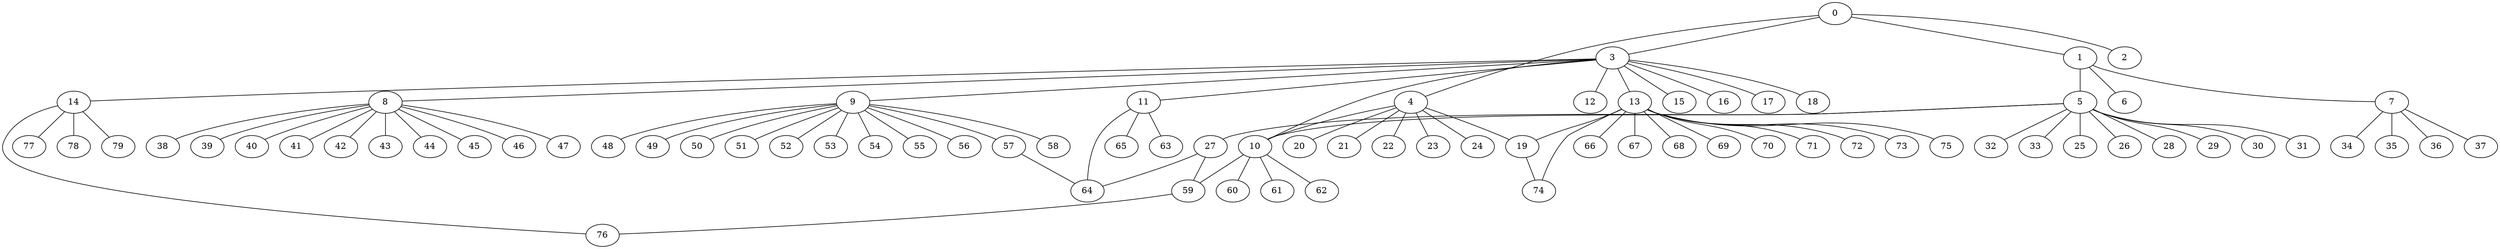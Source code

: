 
graph graphname {
    0 -- 1
0 -- 2
0 -- 3
0 -- 4
1 -- 5
1 -- 6
1 -- 7
3 -- 8
3 -- 9
3 -- 10
3 -- 11
3 -- 12
3 -- 13
3 -- 14
3 -- 15
3 -- 16
3 -- 17
3 -- 18
4 -- 19
4 -- 20
4 -- 21
4 -- 22
4 -- 23
4 -- 24
4 -- 10
5 -- 32
5 -- 33
5 -- 25
5 -- 26
5 -- 27
5 -- 28
5 -- 29
5 -- 30
5 -- 31
5 -- 10
7 -- 34
7 -- 35
7 -- 36
7 -- 37
8 -- 38
8 -- 39
8 -- 40
8 -- 41
8 -- 42
8 -- 43
8 -- 44
8 -- 45
8 -- 46
8 -- 47
9 -- 48
9 -- 49
9 -- 50
9 -- 51
9 -- 52
9 -- 53
9 -- 54
9 -- 55
9 -- 56
9 -- 57
9 -- 58
10 -- 59
10 -- 60
10 -- 61
10 -- 62
11 -- 64
11 -- 65
11 -- 63
13 -- 66
13 -- 67
13 -- 68
13 -- 69
13 -- 70
13 -- 71
13 -- 72
13 -- 73
13 -- 74
13 -- 75
13 -- 19
14 -- 76
14 -- 77
14 -- 78
14 -- 79
19 -- 74
27 -- 64
27 -- 59
57 -- 64
59 -- 76

}
